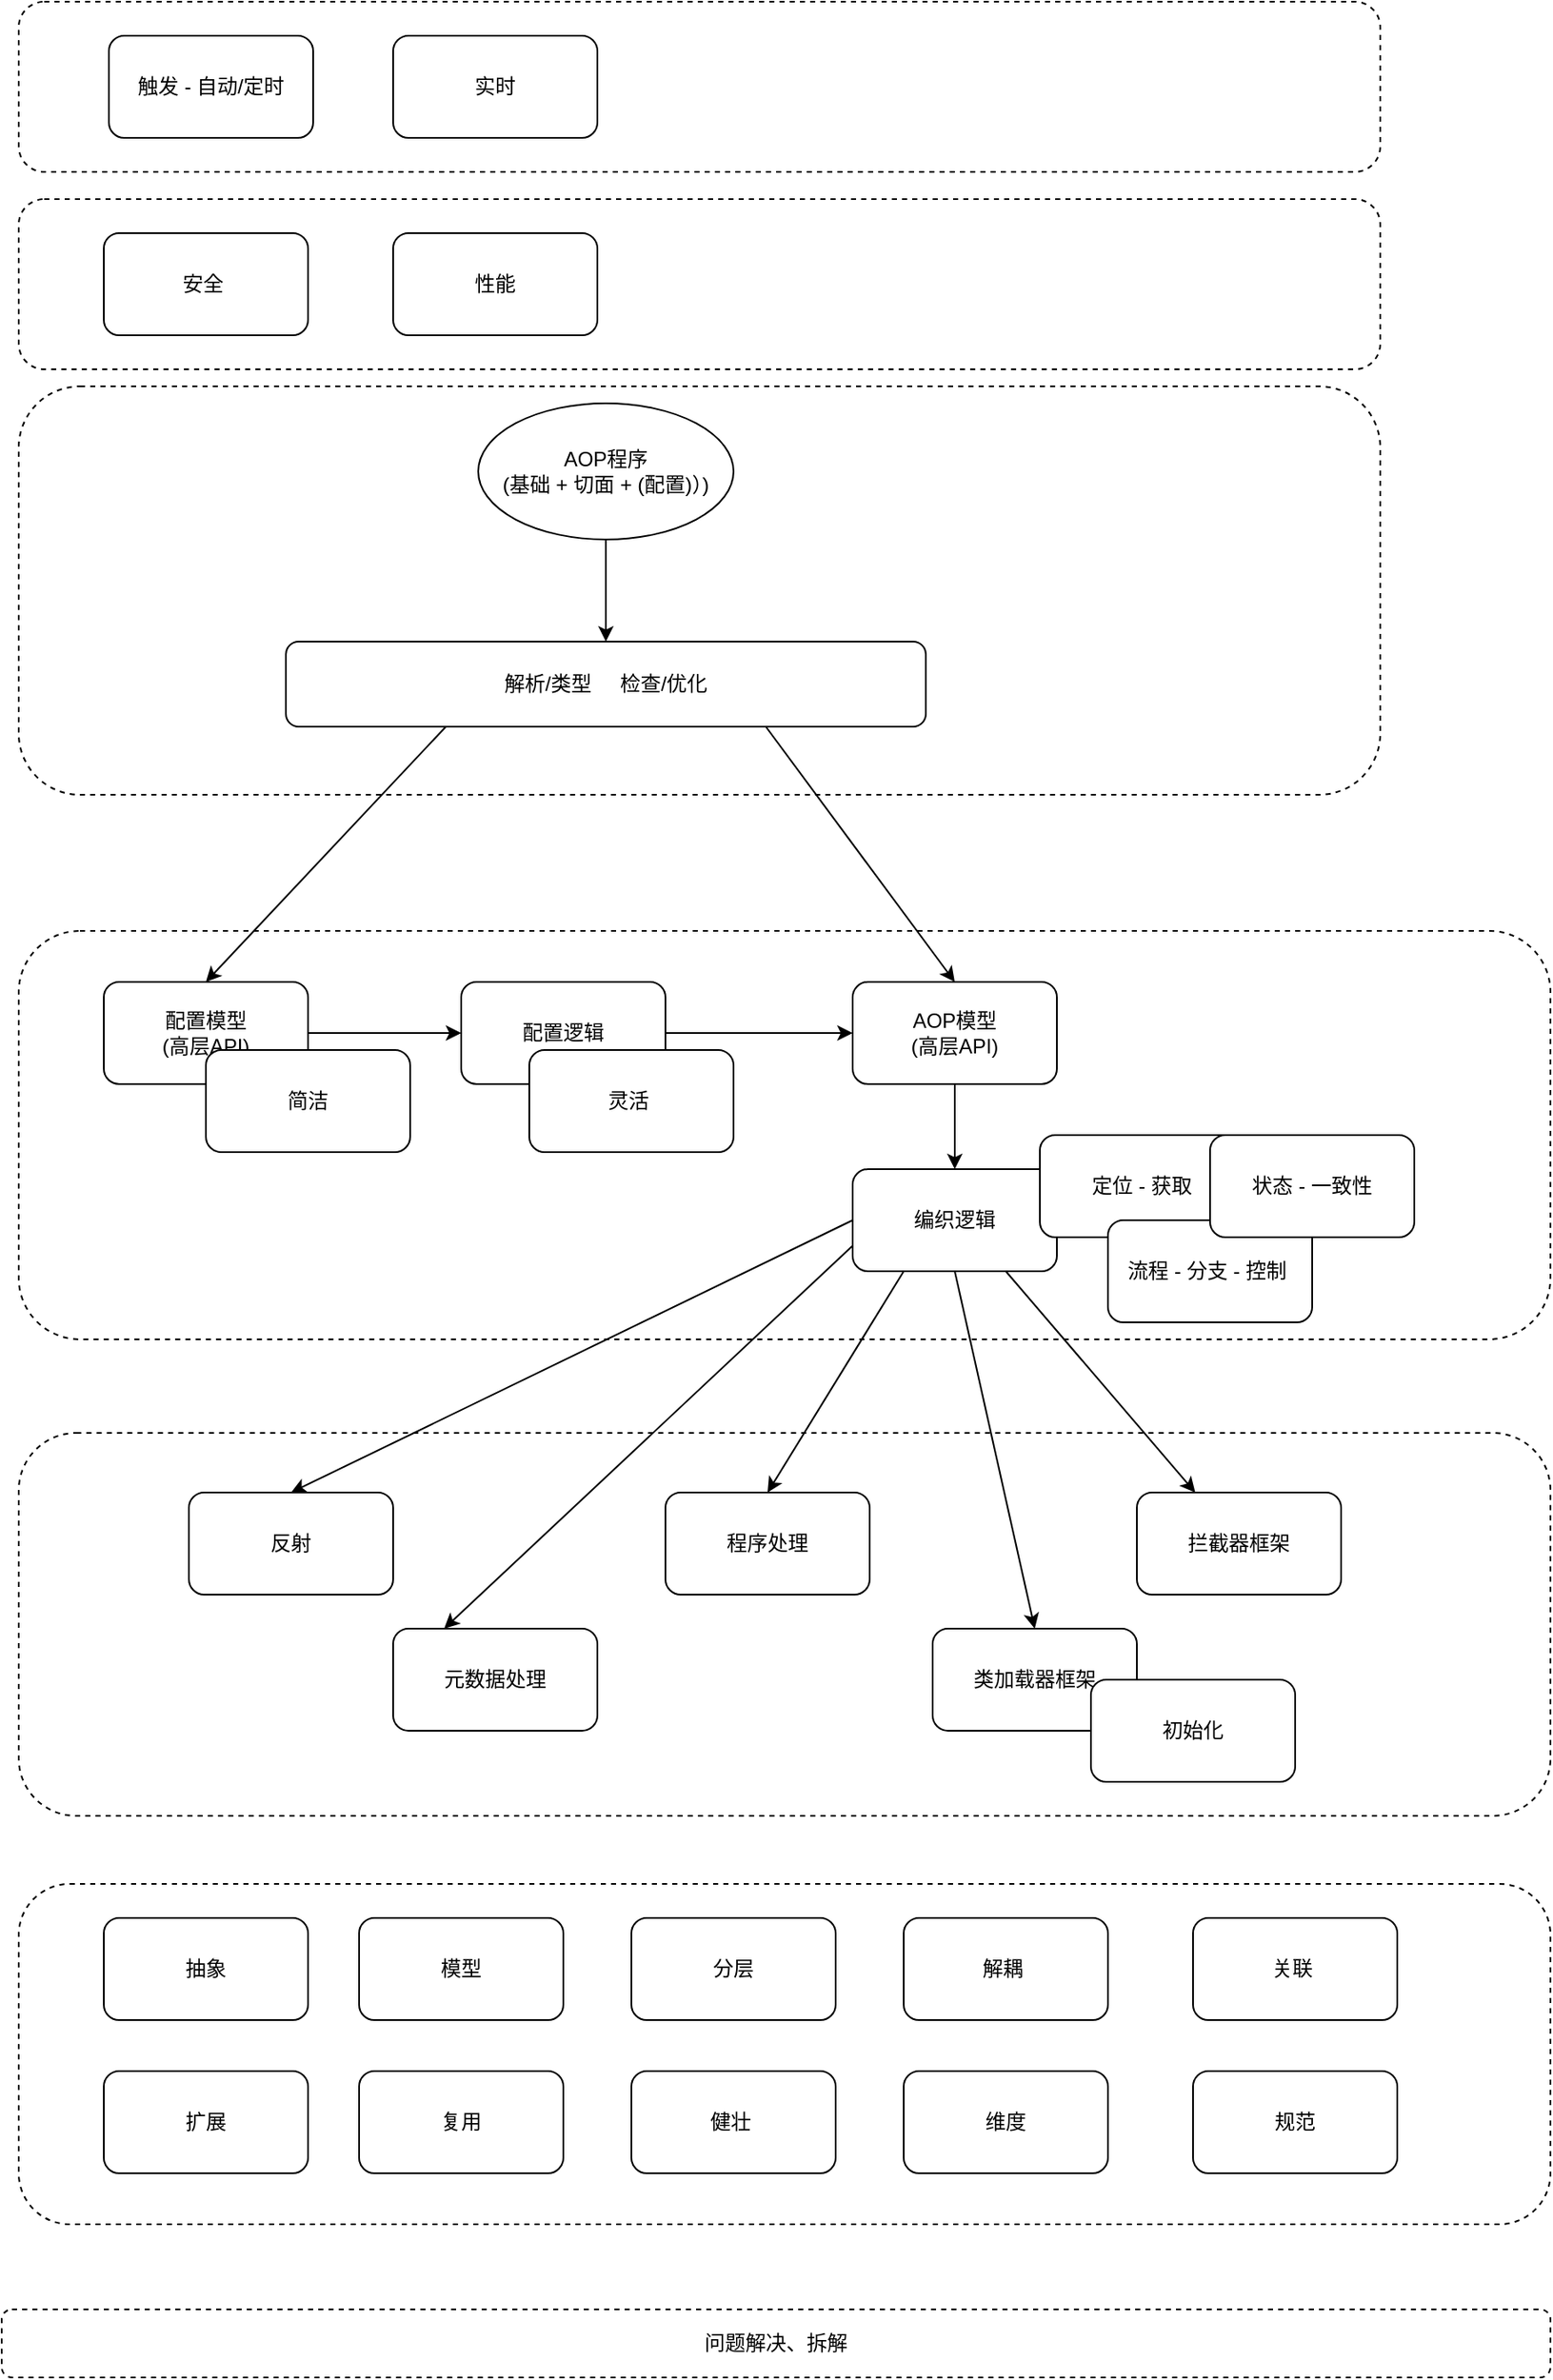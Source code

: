 <mxfile version="20.4.1" type="github">
  <diagram id="dLJF8hu0CTlLtpmpikTK" name="第 1 页">
    <mxGraphModel dx="1588" dy="1621" grid="0" gridSize="10" guides="1" tooltips="1" connect="1" arrows="1" fold="1" page="0" pageScale="1" pageWidth="400000" pageHeight="300000" background="none" math="0" shadow="0">
      <root>
        <object label="" id="0">
          <mxCell />
        </object>
        <mxCell id="1" parent="0" />
        <mxCell id="nBRENO93UHK_5qLg-1Hb-14" value="" style="rounded=1;whiteSpace=wrap;html=1;dashed=1;" parent="1" vertex="1">
          <mxGeometry x="50" y="-230" width="800" height="240" as="geometry" />
        </mxCell>
        <mxCell id="nBRENO93UHK_5qLg-1Hb-13" value="" style="rounded=1;whiteSpace=wrap;html=1;dashed=1;" parent="1" vertex="1">
          <mxGeometry x="50" y="90" width="900" height="240" as="geometry" />
        </mxCell>
        <mxCell id="nBRENO93UHK_5qLg-1Hb-12" value="" style="rounded=1;whiteSpace=wrap;html=1;dashed=1;" parent="1" vertex="1">
          <mxGeometry x="50" y="385" width="900" height="225" as="geometry" />
        </mxCell>
        <mxCell id="nBRENO93UHK_5qLg-1Hb-1" value="反射" style="rounded=1;whiteSpace=wrap;html=1;" parent="1" vertex="1">
          <mxGeometry x="150" y="420" width="120" height="60" as="geometry" />
        </mxCell>
        <mxCell id="nBRENO93UHK_5qLg-1Hb-2" value="元数据处理" style="rounded=1;whiteSpace=wrap;html=1;" parent="1" vertex="1">
          <mxGeometry x="270" y="500" width="120" height="60" as="geometry" />
        </mxCell>
        <mxCell id="nBRENO93UHK_5qLg-1Hb-3" value="程序处理" style="rounded=1;whiteSpace=wrap;html=1;" parent="1" vertex="1">
          <mxGeometry x="430" y="420" width="120" height="60" as="geometry" />
        </mxCell>
        <mxCell id="nBRENO93UHK_5qLg-1Hb-4" value="拦截器框架" style="rounded=1;whiteSpace=wrap;html=1;" parent="1" vertex="1">
          <mxGeometry x="707" y="420" width="120" height="60" as="geometry" />
        </mxCell>
        <mxCell id="nBRENO93UHK_5qLg-1Hb-5" value="类加载器框架" style="rounded=1;whiteSpace=wrap;html=1;" parent="1" vertex="1">
          <mxGeometry x="587" y="500" width="120" height="60" as="geometry" />
        </mxCell>
        <mxCell id="nBRENO93UHK_5qLg-1Hb-23" style="edgeStyle=none;rounded=0;orthogonalLoop=1;jettySize=auto;html=1;exitX=0;exitY=0.5;exitDx=0;exitDy=0;entryX=0.5;entryY=0;entryDx=0;entryDy=0;" parent="1" source="nBRENO93UHK_5qLg-1Hb-6" target="nBRENO93UHK_5qLg-1Hb-1" edge="1">
          <mxGeometry relative="1" as="geometry" />
        </mxCell>
        <mxCell id="nBRENO93UHK_5qLg-1Hb-24" style="edgeStyle=none;rounded=0;orthogonalLoop=1;jettySize=auto;html=1;exitX=0;exitY=0.75;exitDx=0;exitDy=0;entryX=0.25;entryY=0;entryDx=0;entryDy=0;" parent="1" source="nBRENO93UHK_5qLg-1Hb-6" target="nBRENO93UHK_5qLg-1Hb-2" edge="1">
          <mxGeometry relative="1" as="geometry" />
        </mxCell>
        <mxCell id="nBRENO93UHK_5qLg-1Hb-25" style="edgeStyle=none;rounded=0;orthogonalLoop=1;jettySize=auto;html=1;exitX=0.25;exitY=1;exitDx=0;exitDy=0;entryX=0.5;entryY=0;entryDx=0;entryDy=0;" parent="1" source="nBRENO93UHK_5qLg-1Hb-6" target="nBRENO93UHK_5qLg-1Hb-3" edge="1">
          <mxGeometry relative="1" as="geometry" />
        </mxCell>
        <mxCell id="nBRENO93UHK_5qLg-1Hb-26" style="edgeStyle=none;rounded=0;orthogonalLoop=1;jettySize=auto;html=1;exitX=0.5;exitY=1;exitDx=0;exitDy=0;entryX=0.5;entryY=0;entryDx=0;entryDy=0;" parent="1" source="nBRENO93UHK_5qLg-1Hb-6" target="nBRENO93UHK_5qLg-1Hb-5" edge="1">
          <mxGeometry relative="1" as="geometry" />
        </mxCell>
        <mxCell id="nBRENO93UHK_5qLg-1Hb-27" style="edgeStyle=none;rounded=0;orthogonalLoop=1;jettySize=auto;html=1;exitX=0.75;exitY=1;exitDx=0;exitDy=0;" parent="1" source="nBRENO93UHK_5qLg-1Hb-6" target="nBRENO93UHK_5qLg-1Hb-4" edge="1">
          <mxGeometry relative="1" as="geometry" />
        </mxCell>
        <mxCell id="nBRENO93UHK_5qLg-1Hb-6" value="编织逻辑" style="rounded=1;whiteSpace=wrap;html=1;" parent="1" vertex="1">
          <mxGeometry x="540" y="230" width="120" height="60" as="geometry" />
        </mxCell>
        <mxCell id="nBRENO93UHK_5qLg-1Hb-22" style="edgeStyle=none;rounded=0;orthogonalLoop=1;jettySize=auto;html=1;exitX=0.5;exitY=1;exitDx=0;exitDy=0;" parent="1" source="nBRENO93UHK_5qLg-1Hb-7" target="nBRENO93UHK_5qLg-1Hb-6" edge="1">
          <mxGeometry relative="1" as="geometry" />
        </mxCell>
        <mxCell id="nBRENO93UHK_5qLg-1Hb-7" value="AOP模型&lt;br&gt;(高层API)" style="rounded=1;whiteSpace=wrap;html=1;" parent="1" vertex="1">
          <mxGeometry x="540" y="120" width="120" height="60" as="geometry" />
        </mxCell>
        <mxCell id="nBRENO93UHK_5qLg-1Hb-21" style="edgeStyle=none;rounded=0;orthogonalLoop=1;jettySize=auto;html=1;exitX=1;exitY=0.5;exitDx=0;exitDy=0;" parent="1" source="nBRENO93UHK_5qLg-1Hb-8" target="nBRENO93UHK_5qLg-1Hb-7" edge="1">
          <mxGeometry relative="1" as="geometry" />
        </mxCell>
        <mxCell id="nBRENO93UHK_5qLg-1Hb-8" value="配置逻辑" style="rounded=1;whiteSpace=wrap;html=1;" parent="1" vertex="1">
          <mxGeometry x="310" y="120" width="120" height="60" as="geometry" />
        </mxCell>
        <mxCell id="nBRENO93UHK_5qLg-1Hb-20" style="edgeStyle=none;rounded=0;orthogonalLoop=1;jettySize=auto;html=1;exitX=1;exitY=0.5;exitDx=0;exitDy=0;" parent="1" source="nBRENO93UHK_5qLg-1Hb-9" target="nBRENO93UHK_5qLg-1Hb-8" edge="1">
          <mxGeometry relative="1" as="geometry" />
        </mxCell>
        <mxCell id="nBRENO93UHK_5qLg-1Hb-9" value="配置模型&lt;br&gt;(高层API)" style="rounded=1;whiteSpace=wrap;html=1;" parent="1" vertex="1">
          <mxGeometry x="100" y="120" width="120" height="60" as="geometry" />
        </mxCell>
        <mxCell id="nBRENO93UHK_5qLg-1Hb-18" style="edgeStyle=none;rounded=0;orthogonalLoop=1;jettySize=auto;html=1;exitX=0.25;exitY=1;exitDx=0;exitDy=0;entryX=0.5;entryY=0;entryDx=0;entryDy=0;" parent="1" source="nBRENO93UHK_5qLg-1Hb-10" target="nBRENO93UHK_5qLg-1Hb-9" edge="1">
          <mxGeometry relative="1" as="geometry" />
        </mxCell>
        <mxCell id="nBRENO93UHK_5qLg-1Hb-19" style="edgeStyle=none;rounded=0;orthogonalLoop=1;jettySize=auto;html=1;exitX=0.75;exitY=1;exitDx=0;exitDy=0;entryX=0.5;entryY=0;entryDx=0;entryDy=0;" parent="1" source="nBRENO93UHK_5qLg-1Hb-10" target="nBRENO93UHK_5qLg-1Hb-7" edge="1">
          <mxGeometry relative="1" as="geometry" />
        </mxCell>
        <mxCell id="nBRENO93UHK_5qLg-1Hb-10" value="解析/类型&amp;nbsp; &amp;nbsp; &amp;nbsp;检查/优化" style="rounded=1;whiteSpace=wrap;html=1;" parent="1" vertex="1">
          <mxGeometry x="207" y="-80" width="376" height="50" as="geometry" />
        </mxCell>
        <mxCell id="nBRENO93UHK_5qLg-1Hb-15" style="edgeStyle=orthogonalEdgeStyle;rounded=0;orthogonalLoop=1;jettySize=auto;html=1;exitX=0.5;exitY=1;exitDx=0;exitDy=0;" parent="1" source="nBRENO93UHK_5qLg-1Hb-11" target="nBRENO93UHK_5qLg-1Hb-10" edge="1">
          <mxGeometry relative="1" as="geometry" />
        </mxCell>
        <mxCell id="nBRENO93UHK_5qLg-1Hb-11" value="AOP程序&lt;br&gt;(基础 + 切面 + (配置)）)" style="ellipse;whiteSpace=wrap;html=1;" parent="1" vertex="1">
          <mxGeometry x="320" y="-220" width="150" height="80" as="geometry" />
        </mxCell>
        <mxCell id="D3Y1E2DAPZv4rV_gOEr5-1" value="问题解决、拆解" style="rounded=1;whiteSpace=wrap;html=1;dashed=1;" vertex="1" parent="1">
          <mxGeometry x="40" y="900" width="910" height="40" as="geometry" />
        </mxCell>
        <mxCell id="D3Y1E2DAPZv4rV_gOEr5-2" value="" style="rounded=1;whiteSpace=wrap;html=1;dashed=1;" vertex="1" parent="1">
          <mxGeometry x="50" y="650" width="900" height="200" as="geometry" />
        </mxCell>
        <mxCell id="D3Y1E2DAPZv4rV_gOEr5-3" value="抽象" style="rounded=1;whiteSpace=wrap;html=1;" vertex="1" parent="1">
          <mxGeometry x="100" y="670" width="120" height="60" as="geometry" />
        </mxCell>
        <mxCell id="D3Y1E2DAPZv4rV_gOEr5-4" value="模型" style="rounded=1;whiteSpace=wrap;html=1;" vertex="1" parent="1">
          <mxGeometry x="250" y="670" width="120" height="60" as="geometry" />
        </mxCell>
        <mxCell id="D3Y1E2DAPZv4rV_gOEr5-5" value="初始化" style="rounded=1;whiteSpace=wrap;html=1;" vertex="1" parent="1">
          <mxGeometry x="680" y="530" width="120" height="60" as="geometry" />
        </mxCell>
        <mxCell id="D3Y1E2DAPZv4rV_gOEr5-6" value="分层" style="rounded=1;whiteSpace=wrap;html=1;" vertex="1" parent="1">
          <mxGeometry x="410" y="670" width="120" height="60" as="geometry" />
        </mxCell>
        <mxCell id="D3Y1E2DAPZv4rV_gOEr5-8" value="定位 - 获取" style="rounded=1;whiteSpace=wrap;html=1;" vertex="1" parent="1">
          <mxGeometry x="650" y="210" width="120" height="60" as="geometry" />
        </mxCell>
        <mxCell id="D3Y1E2DAPZv4rV_gOEr5-9" value="流程 - 分支 - 控制&amp;nbsp;" style="rounded=1;whiteSpace=wrap;html=1;" vertex="1" parent="1">
          <mxGeometry x="690" y="260" width="120" height="60" as="geometry" />
        </mxCell>
        <mxCell id="D3Y1E2DAPZv4rV_gOEr5-10" value="状态 - 一致性" style="rounded=1;whiteSpace=wrap;html=1;" vertex="1" parent="1">
          <mxGeometry x="750" y="210" width="120" height="60" as="geometry" />
        </mxCell>
        <mxCell id="D3Y1E2DAPZv4rV_gOEr5-11" value="解耦&amp;nbsp;" style="rounded=1;whiteSpace=wrap;html=1;" vertex="1" parent="1">
          <mxGeometry x="570" y="670" width="120" height="60" as="geometry" />
        </mxCell>
        <mxCell id="D3Y1E2DAPZv4rV_gOEr5-12" value="" style="rounded=1;whiteSpace=wrap;html=1;dashed=1;" vertex="1" parent="1">
          <mxGeometry x="50" y="-456" width="800" height="100" as="geometry" />
        </mxCell>
        <mxCell id="D3Y1E2DAPZv4rV_gOEr5-13" value="触发 - 自动/定时&lt;br&gt;" style="rounded=1;whiteSpace=wrap;html=1;" vertex="1" parent="1">
          <mxGeometry x="103" y="-436" width="120" height="60" as="geometry" />
        </mxCell>
        <mxCell id="D3Y1E2DAPZv4rV_gOEr5-14" value="关联&amp;nbsp;" style="rounded=1;whiteSpace=wrap;html=1;" vertex="1" parent="1">
          <mxGeometry x="740" y="670" width="120" height="60" as="geometry" />
        </mxCell>
        <mxCell id="D3Y1E2DAPZv4rV_gOEr5-15" value="" style="rounded=1;whiteSpace=wrap;html=1;dashed=1;" vertex="1" parent="1">
          <mxGeometry x="50" y="-340" width="800" height="100" as="geometry" />
        </mxCell>
        <mxCell id="D3Y1E2DAPZv4rV_gOEr5-16" value="安全&amp;nbsp;" style="rounded=1;whiteSpace=wrap;html=1;" vertex="1" parent="1">
          <mxGeometry x="100" y="-320" width="120" height="60" as="geometry" />
        </mxCell>
        <mxCell id="D3Y1E2DAPZv4rV_gOEr5-19" value="性能" style="rounded=1;whiteSpace=wrap;html=1;" vertex="1" parent="1">
          <mxGeometry x="270" y="-320" width="120" height="60" as="geometry" />
        </mxCell>
        <mxCell id="D3Y1E2DAPZv4rV_gOEr5-20" value="实时" style="rounded=1;whiteSpace=wrap;html=1;" vertex="1" parent="1">
          <mxGeometry x="270" y="-436" width="120" height="60" as="geometry" />
        </mxCell>
        <mxCell id="D3Y1E2DAPZv4rV_gOEr5-21" value="扩展" style="rounded=1;whiteSpace=wrap;html=1;" vertex="1" parent="1">
          <mxGeometry x="100" y="760" width="120" height="60" as="geometry" />
        </mxCell>
        <mxCell id="D3Y1E2DAPZv4rV_gOEr5-22" value="复用" style="rounded=1;whiteSpace=wrap;html=1;" vertex="1" parent="1">
          <mxGeometry x="250" y="760" width="120" height="60" as="geometry" />
        </mxCell>
        <mxCell id="D3Y1E2DAPZv4rV_gOEr5-23" value="健壮&amp;nbsp;" style="rounded=1;whiteSpace=wrap;html=1;" vertex="1" parent="1">
          <mxGeometry x="410" y="760" width="120" height="60" as="geometry" />
        </mxCell>
        <mxCell id="D3Y1E2DAPZv4rV_gOEr5-24" value="维度" style="rounded=1;whiteSpace=wrap;html=1;" vertex="1" parent="1">
          <mxGeometry x="570" y="760" width="120" height="60" as="geometry" />
        </mxCell>
        <mxCell id="D3Y1E2DAPZv4rV_gOEr5-25" value="灵活&amp;nbsp;" style="rounded=1;whiteSpace=wrap;html=1;" vertex="1" parent="1">
          <mxGeometry x="350" y="160" width="120" height="60" as="geometry" />
        </mxCell>
        <mxCell id="D3Y1E2DAPZv4rV_gOEr5-27" value="简洁" style="rounded=1;whiteSpace=wrap;html=1;" vertex="1" parent="1">
          <mxGeometry x="160" y="160" width="120" height="60" as="geometry" />
        </mxCell>
        <mxCell id="D3Y1E2DAPZv4rV_gOEr5-28" value="规范" style="rounded=1;whiteSpace=wrap;html=1;" vertex="1" parent="1">
          <mxGeometry x="740" y="760" width="120" height="60" as="geometry" />
        </mxCell>
      </root>
    </mxGraphModel>
  </diagram>
</mxfile>
